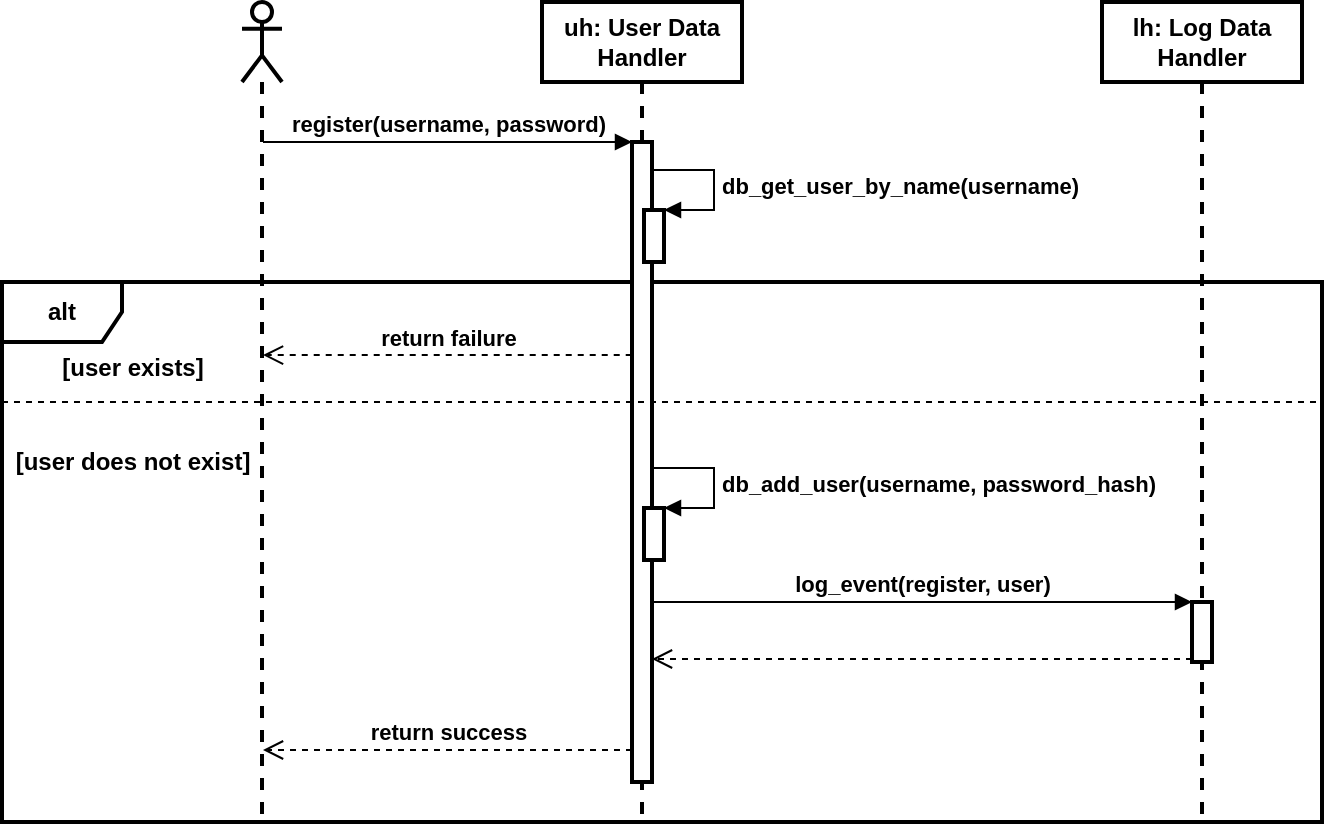 <mxfile version="15.5.2" type="device"><diagram id="iNSmyKYfU8Jn5sc_922k" name="Page-1"><mxGraphModel dx="1888" dy="564" grid="1" gridSize="10" guides="1" tooltips="1" connect="1" arrows="1" fold="1" page="1" pageScale="1" pageWidth="850" pageHeight="1100" math="0" shadow="0"><root><mxCell id="0"/><mxCell id="1" parent="0"/><mxCell id="bASvlLb6dK6K3ZdP5p40-12" value="&lt;b&gt;alt&lt;/b&gt;" style="shape=umlFrame;whiteSpace=wrap;html=1;strokeWidth=2;" parent="1" vertex="1"><mxGeometry x="-20" y="190" width="660" height="270" as="geometry"/></mxCell><mxCell id="bASvlLb6dK6K3ZdP5p40-1" value="&lt;div&gt;&lt;b&gt;uh: User Data Handler&lt;/b&gt;&lt;/div&gt;" style="shape=umlLifeline;perimeter=lifelinePerimeter;whiteSpace=wrap;html=1;container=1;collapsible=0;recursiveResize=0;outlineConnect=0;strokeWidth=2;" parent="1" vertex="1"><mxGeometry x="250" y="50" width="100" height="410" as="geometry"/></mxCell><mxCell id="bASvlLb6dK6K3ZdP5p40-6" value="" style="html=1;points=[];perimeter=orthogonalPerimeter;strokeWidth=2;" parent="bASvlLb6dK6K3ZdP5p40-1" vertex="1"><mxGeometry x="45" y="70" width="10" height="320" as="geometry"/></mxCell><mxCell id="uDCIN8XyaMVhsr4DYjeI-5" value="" style="html=1;points=[];perimeter=orthogonalPerimeter;strokeWidth=2;align=center;" parent="bASvlLb6dK6K3ZdP5p40-1" vertex="1"><mxGeometry x="51" y="253" width="10" height="26" as="geometry"/></mxCell><mxCell id="uDCIN8XyaMVhsr4DYjeI-6" value="&lt;b&gt;db_add_user(username, password_hash)&lt;/b&gt;" style="edgeStyle=orthogonalEdgeStyle;html=1;align=left;spacingLeft=2;endArrow=block;rounded=0;entryX=1;entryY=0;strokeWidth=1;" parent="bASvlLb6dK6K3ZdP5p40-1" target="uDCIN8XyaMVhsr4DYjeI-5" edge="1"><mxGeometry relative="1" as="geometry"><mxPoint x="56" y="233" as="sourcePoint"/><Array as="points"><mxPoint x="86" y="233"/></Array></mxGeometry></mxCell><mxCell id="bASvlLb6dK6K3ZdP5p40-2" value="" style="shape=umlLifeline;participant=umlActor;perimeter=lifelinePerimeter;whiteSpace=wrap;html=1;container=1;collapsible=0;recursiveResize=0;verticalAlign=top;spacingTop=36;outlineConnect=0;strokeWidth=2;" parent="1" vertex="1"><mxGeometry x="100" y="50" width="20" height="410" as="geometry"/></mxCell><mxCell id="bASvlLb6dK6K3ZdP5p40-4" value="&lt;div&gt;&lt;b&gt;lh: Log Data Handler&lt;/b&gt;&lt;/div&gt;" style="shape=umlLifeline;perimeter=lifelinePerimeter;whiteSpace=wrap;html=1;container=1;collapsible=0;recursiveResize=0;outlineConnect=0;strokeWidth=2;" parent="1" vertex="1"><mxGeometry x="530" y="50" width="100" height="410" as="geometry"/></mxCell><mxCell id="bASvlLb6dK6K3ZdP5p40-28" value="" style="html=1;points=[];perimeter=orthogonalPerimeter;strokeWidth=2;" parent="bASvlLb6dK6K3ZdP5p40-4" vertex="1"><mxGeometry x="45" y="300" width="10" height="30" as="geometry"/></mxCell><mxCell id="bASvlLb6dK6K3ZdP5p40-8" value="&lt;b&gt;return success&lt;br&gt;&lt;/b&gt;" style="html=1;verticalAlign=bottom;endArrow=open;dashed=1;endSize=8;exitX=0;exitY=0.95;rounded=0;" parent="1" source="bASvlLb6dK6K3ZdP5p40-6" target="bASvlLb6dK6K3ZdP5p40-2" edge="1"><mxGeometry relative="1" as="geometry"><mxPoint x="225" y="246" as="targetPoint"/></mxGeometry></mxCell><mxCell id="bASvlLb6dK6K3ZdP5p40-7" value="&lt;b&gt;register(username, password)&lt;/b&gt;" style="html=1;verticalAlign=bottom;endArrow=block;entryX=0;entryY=0;rounded=0;" parent="1" source="bASvlLb6dK6K3ZdP5p40-2" target="bASvlLb6dK6K3ZdP5p40-6" edge="1"><mxGeometry relative="1" as="geometry"><mxPoint x="225" y="170" as="sourcePoint"/></mxGeometry></mxCell><mxCell id="bASvlLb6dK6K3ZdP5p40-16" value="&lt;b&gt;return failure&lt;/b&gt;" style="html=1;verticalAlign=bottom;endArrow=open;dashed=1;endSize=8;rounded=0;exitX=-0.014;exitY=0.333;exitDx=0;exitDy=0;exitPerimeter=0;" parent="1" source="bASvlLb6dK6K3ZdP5p40-6" target="bASvlLb6dK6K3ZdP5p40-2" edge="1"><mxGeometry x="-0.007" relative="1" as="geometry"><mxPoint x="130" y="300.0" as="targetPoint"/><mxPoint x="290" y="260" as="sourcePoint"/><mxPoint as="offset"/></mxGeometry></mxCell><mxCell id="bASvlLb6dK6K3ZdP5p40-25" value="" style="endArrow=none;dashed=1;html=1;strokeWidth=1;rounded=0;exitX=0;exitY=0.222;exitDx=0;exitDy=0;exitPerimeter=0;" parent="1" source="bASvlLb6dK6K3ZdP5p40-12" edge="1"><mxGeometry width="50" height="50" relative="1" as="geometry"><mxPoint x="30" y="250" as="sourcePoint"/><mxPoint x="640" y="250" as="targetPoint"/></mxGeometry></mxCell><mxCell id="bASvlLb6dK6K3ZdP5p40-26" value="&lt;b&gt;[user exists]&lt;/b&gt;" style="text;html=1;align=center;verticalAlign=middle;resizable=0;points=[];autosize=1;strokeColor=none;fillColor=none;" parent="1" vertex="1"><mxGeometry y="223" width="90" height="20" as="geometry"/></mxCell><mxCell id="bASvlLb6dK6K3ZdP5p40-27" value="&lt;b&gt;[user does not exist]&lt;br&gt;&lt;/b&gt;" style="text;html=1;align=center;verticalAlign=middle;resizable=0;points=[];autosize=1;strokeColor=none;fillColor=none;" parent="1" vertex="1"><mxGeometry x="-20" y="270" width="130" height="20" as="geometry"/></mxCell><mxCell id="bASvlLb6dK6K3ZdP5p40-30" value="" style="html=1;verticalAlign=bottom;endArrow=open;endSize=8;exitX=0;exitY=0.95;rounded=0;strokeWidth=1;dashed=1;" parent="1" source="bASvlLb6dK6K3ZdP5p40-28" edge="1"><mxGeometry relative="1" as="geometry"><mxPoint x="305" y="378.5" as="targetPoint"/></mxGeometry></mxCell><mxCell id="bASvlLb6dK6K3ZdP5p40-29" value="&lt;b&gt;log_event(register, user)&lt;br&gt;&lt;/b&gt;" style="html=1;verticalAlign=bottom;endArrow=block;entryX=0;entryY=0;rounded=0;strokeWidth=1;" parent="1" target="bASvlLb6dK6K3ZdP5p40-28" edge="1"><mxGeometry relative="1" as="geometry"><mxPoint x="305" y="350.0" as="sourcePoint"/><mxPoint as="offset"/></mxGeometry></mxCell><mxCell id="uDCIN8XyaMVhsr4DYjeI-1" value="" style="html=1;points=[];perimeter=orthogonalPerimeter;strokeWidth=2;align=center;" parent="1" vertex="1"><mxGeometry x="301" y="154" width="10" height="26" as="geometry"/></mxCell><mxCell id="uDCIN8XyaMVhsr4DYjeI-2" value="&lt;b&gt;db_get_user_by_name(username)&lt;/b&gt;" style="edgeStyle=orthogonalEdgeStyle;html=1;align=left;spacingLeft=2;endArrow=block;rounded=0;entryX=1;entryY=0;strokeWidth=1;" parent="1" target="uDCIN8XyaMVhsr4DYjeI-1" edge="1"><mxGeometry relative="1" as="geometry"><mxPoint x="306" y="134" as="sourcePoint"/><Array as="points"><mxPoint x="336" y="134"/></Array></mxGeometry></mxCell></root></mxGraphModel></diagram></mxfile>